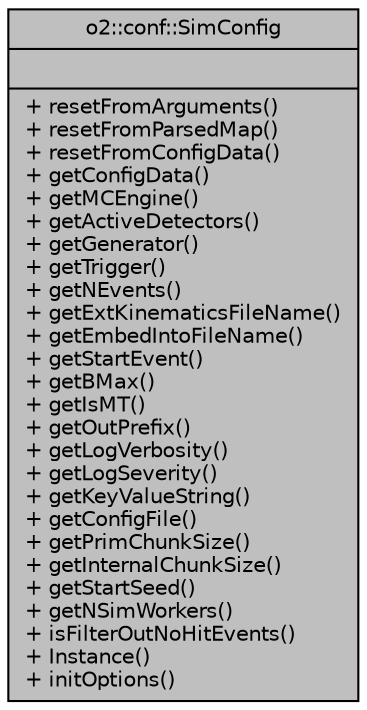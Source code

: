 digraph "o2::conf::SimConfig"
{
 // INTERACTIVE_SVG=YES
  bgcolor="transparent";
  edge [fontname="Helvetica",fontsize="10",labelfontname="Helvetica",labelfontsize="10"];
  node [fontname="Helvetica",fontsize="10",shape=record];
  Node1 [label="{o2::conf::SimConfig\n||+ resetFromArguments()\l+ resetFromParsedMap()\l+ resetFromConfigData()\l+ getConfigData()\l+ getMCEngine()\l+ getActiveDetectors()\l+ getGenerator()\l+ getTrigger()\l+ getNEvents()\l+ getExtKinematicsFileName()\l+ getEmbedIntoFileName()\l+ getStartEvent()\l+ getBMax()\l+ getIsMT()\l+ getOutPrefix()\l+ getLogVerbosity()\l+ getLogSeverity()\l+ getKeyValueString()\l+ getConfigFile()\l+ getPrimChunkSize()\l+ getInternalChunkSize()\l+ getStartSeed()\l+ getNSimWorkers()\l+ isFilterOutNoHitEvents()\l+ Instance()\l+ initOptions()\l}",height=0.2,width=0.4,color="black", fillcolor="grey75", style="filled", fontcolor="black"];
}
